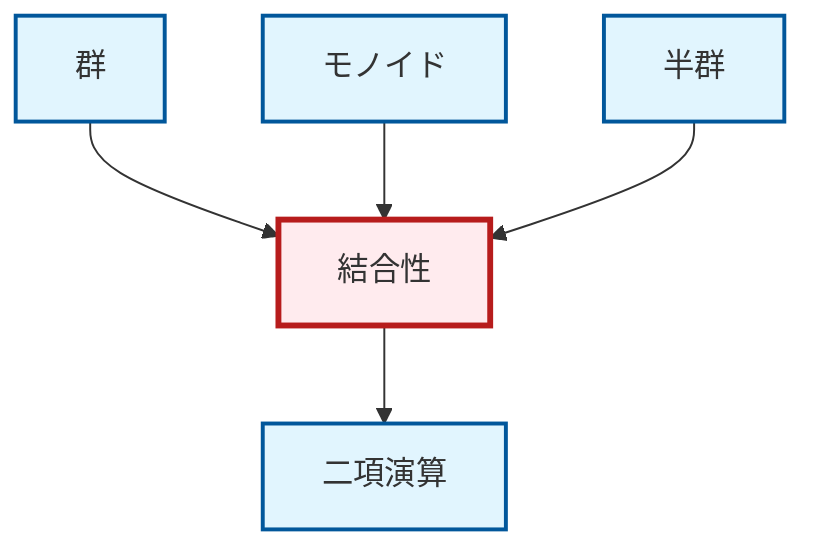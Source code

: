 graph TD
    classDef definition fill:#e1f5fe,stroke:#01579b,stroke-width:2px
    classDef theorem fill:#f3e5f5,stroke:#4a148c,stroke-width:2px
    classDef axiom fill:#fff3e0,stroke:#e65100,stroke-width:2px
    classDef example fill:#e8f5e9,stroke:#1b5e20,stroke-width:2px
    classDef current fill:#ffebee,stroke:#b71c1c,stroke-width:3px
    def-monoid["モノイド"]:::definition
    def-associativity["結合性"]:::definition
    def-group["群"]:::definition
    def-semigroup["半群"]:::definition
    def-binary-operation["二項演算"]:::definition
    def-group --> def-associativity
    def-associativity --> def-binary-operation
    def-monoid --> def-associativity
    def-semigroup --> def-associativity
    class def-associativity current